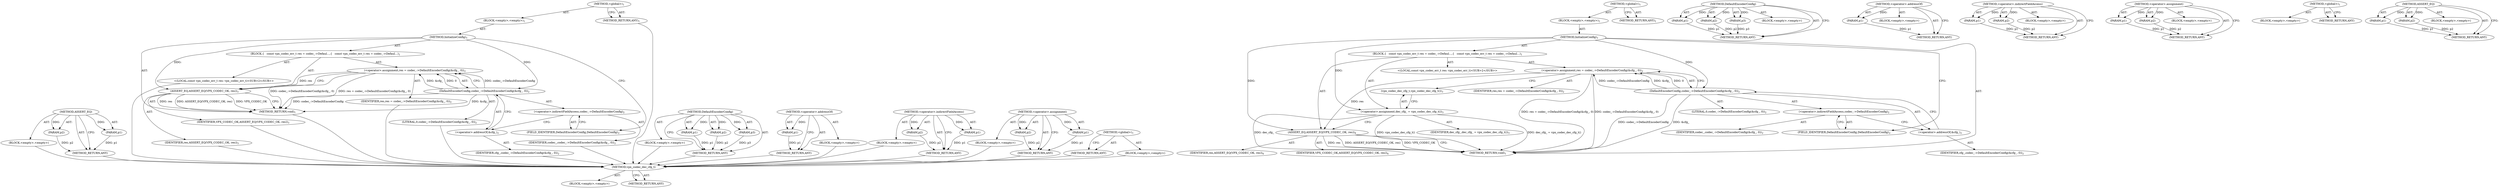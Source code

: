 digraph "ASSERT_EQ" {
vulnerable_62 [label=<(METHOD,ASSERT_EQ)>];
vulnerable_63 [label=<(PARAM,p1)>];
vulnerable_64 [label=<(PARAM,p2)>];
vulnerable_65 [label=<(BLOCK,&lt;empty&gt;,&lt;empty&gt;)>];
vulnerable_66 [label=<(METHOD_RETURN,ANY)>];
vulnerable_6 [label=<(METHOD,&lt;global&gt;)<SUB>1</SUB>>];
vulnerable_7 [label=<(BLOCK,&lt;empty&gt;,&lt;empty&gt;)<SUB>1</SUB>>];
vulnerable_8 [label=<(METHOD,InitializeConfig)<SUB>1</SUB>>];
vulnerable_9 [label=<(BLOCK,{
   const vpx_codec_err_t res = codec_-&gt;Defaul...,{
   const vpx_codec_err_t res = codec_-&gt;Defaul...)<SUB>1</SUB>>];
vulnerable_10 [label="<(LOCAL,const vpx_codec_err_t res: vpx_codec_err_t)<SUB>2</SUB>>"];
vulnerable_11 [label=<(&lt;operator&gt;.assignment,res = codec_-&gt;DefaultEncoderConfig(&amp;cfg_, 0))<SUB>2</SUB>>];
vulnerable_12 [label=<(IDENTIFIER,res,res = codec_-&gt;DefaultEncoderConfig(&amp;cfg_, 0))<SUB>2</SUB>>];
vulnerable_13 [label=<(DefaultEncoderConfig,codec_-&gt;DefaultEncoderConfig(&amp;cfg_, 0))<SUB>2</SUB>>];
vulnerable_14 [label=<(&lt;operator&gt;.indirectFieldAccess,codec_-&gt;DefaultEncoderConfig)<SUB>2</SUB>>];
vulnerable_15 [label=<(IDENTIFIER,codec_,codec_-&gt;DefaultEncoderConfig(&amp;cfg_, 0))<SUB>2</SUB>>];
vulnerable_16 [label=<(FIELD_IDENTIFIER,DefaultEncoderConfig,DefaultEncoderConfig)<SUB>2</SUB>>];
vulnerable_17 [label=<(&lt;operator&gt;.addressOf,&amp;cfg_)<SUB>2</SUB>>];
vulnerable_18 [label=<(IDENTIFIER,cfg_,codec_-&gt;DefaultEncoderConfig(&amp;cfg_, 0))<SUB>2</SUB>>];
vulnerable_19 [label=<(LITERAL,0,codec_-&gt;DefaultEncoderConfig(&amp;cfg_, 0))<SUB>2</SUB>>];
vulnerable_20 [label=<(ASSERT_EQ,ASSERT_EQ(VPX_CODEC_OK, res))<SUB>3</SUB>>];
vulnerable_21 [label=<(IDENTIFIER,VPX_CODEC_OK,ASSERT_EQ(VPX_CODEC_OK, res))<SUB>3</SUB>>];
vulnerable_22 [label=<(IDENTIFIER,res,ASSERT_EQ(VPX_CODEC_OK, res))<SUB>3</SUB>>];
vulnerable_23 [label=<(METHOD_RETURN,void)<SUB>1</SUB>>];
vulnerable_25 [label=<(METHOD_RETURN,ANY)<SUB>1</SUB>>];
vulnerable_47 [label=<(METHOD,DefaultEncoderConfig)>];
vulnerable_48 [label=<(PARAM,p1)>];
vulnerable_49 [label=<(PARAM,p2)>];
vulnerable_50 [label=<(PARAM,p3)>];
vulnerable_51 [label=<(BLOCK,&lt;empty&gt;,&lt;empty&gt;)>];
vulnerable_52 [label=<(METHOD_RETURN,ANY)>];
vulnerable_58 [label=<(METHOD,&lt;operator&gt;.addressOf)>];
vulnerable_59 [label=<(PARAM,p1)>];
vulnerable_60 [label=<(BLOCK,&lt;empty&gt;,&lt;empty&gt;)>];
vulnerable_61 [label=<(METHOD_RETURN,ANY)>];
vulnerable_53 [label=<(METHOD,&lt;operator&gt;.indirectFieldAccess)>];
vulnerable_54 [label=<(PARAM,p1)>];
vulnerable_55 [label=<(PARAM,p2)>];
vulnerable_56 [label=<(BLOCK,&lt;empty&gt;,&lt;empty&gt;)>];
vulnerable_57 [label=<(METHOD_RETURN,ANY)>];
vulnerable_42 [label=<(METHOD,&lt;operator&gt;.assignment)>];
vulnerable_43 [label=<(PARAM,p1)>];
vulnerable_44 [label=<(PARAM,p2)>];
vulnerable_45 [label=<(BLOCK,&lt;empty&gt;,&lt;empty&gt;)>];
vulnerable_46 [label=<(METHOD_RETURN,ANY)>];
vulnerable_36 [label=<(METHOD,&lt;global&gt;)<SUB>1</SUB>>];
vulnerable_37 [label=<(BLOCK,&lt;empty&gt;,&lt;empty&gt;)>];
vulnerable_38 [label=<(METHOD_RETURN,ANY)>];
fixed_65 [label=<(METHOD,vpx_codec_dec_cfg_t)>];
fixed_66 [label=<(BLOCK,&lt;empty&gt;,&lt;empty&gt;)>];
fixed_67 [label=<(METHOD_RETURN,ANY)>];
fixed_6 [label=<(METHOD,&lt;global&gt;)<SUB>1</SUB>>];
fixed_7 [label=<(BLOCK,&lt;empty&gt;,&lt;empty&gt;)<SUB>1</SUB>>];
fixed_8 [label=<(METHOD,InitializeConfig)<SUB>1</SUB>>];
fixed_9 [label=<(BLOCK,{
   const vpx_codec_err_t res = codec_-&gt;Defaul...,{
   const vpx_codec_err_t res = codec_-&gt;Defaul...)<SUB>1</SUB>>];
fixed_10 [label="<(LOCAL,const vpx_codec_err_t res: vpx_codec_err_t)<SUB>2</SUB>>"];
fixed_11 [label=<(&lt;operator&gt;.assignment,res = codec_-&gt;DefaultEncoderConfig(&amp;cfg_, 0))<SUB>2</SUB>>];
fixed_12 [label=<(IDENTIFIER,res,res = codec_-&gt;DefaultEncoderConfig(&amp;cfg_, 0))<SUB>2</SUB>>];
fixed_13 [label=<(DefaultEncoderConfig,codec_-&gt;DefaultEncoderConfig(&amp;cfg_, 0))<SUB>2</SUB>>];
fixed_14 [label=<(&lt;operator&gt;.indirectFieldAccess,codec_-&gt;DefaultEncoderConfig)<SUB>2</SUB>>];
fixed_15 [label=<(IDENTIFIER,codec_,codec_-&gt;DefaultEncoderConfig(&amp;cfg_, 0))<SUB>2</SUB>>];
fixed_16 [label=<(FIELD_IDENTIFIER,DefaultEncoderConfig,DefaultEncoderConfig)<SUB>2</SUB>>];
fixed_17 [label=<(&lt;operator&gt;.addressOf,&amp;cfg_)<SUB>2</SUB>>];
fixed_18 [label=<(IDENTIFIER,cfg_,codec_-&gt;DefaultEncoderConfig(&amp;cfg_, 0))<SUB>2</SUB>>];
fixed_19 [label=<(LITERAL,0,codec_-&gt;DefaultEncoderConfig(&amp;cfg_, 0))<SUB>2</SUB>>];
fixed_20 [label=<(&lt;operator&gt;.assignment,dec_cfg_ = vpx_codec_dec_cfg_t())<SUB>3</SUB>>];
fixed_21 [label=<(IDENTIFIER,dec_cfg_,dec_cfg_ = vpx_codec_dec_cfg_t())<SUB>3</SUB>>];
fixed_22 [label=<(vpx_codec_dec_cfg_t,vpx_codec_dec_cfg_t())<SUB>3</SUB>>];
fixed_23 [label=<(ASSERT_EQ,ASSERT_EQ(VPX_CODEC_OK, res))<SUB>4</SUB>>];
fixed_24 [label=<(IDENTIFIER,VPX_CODEC_OK,ASSERT_EQ(VPX_CODEC_OK, res))<SUB>4</SUB>>];
fixed_25 [label=<(IDENTIFIER,res,ASSERT_EQ(VPX_CODEC_OK, res))<SUB>4</SUB>>];
fixed_26 [label=<(METHOD_RETURN,void)<SUB>1</SUB>>];
fixed_28 [label=<(METHOD_RETURN,ANY)<SUB>1</SUB>>];
fixed_50 [label=<(METHOD,DefaultEncoderConfig)>];
fixed_51 [label=<(PARAM,p1)>];
fixed_52 [label=<(PARAM,p2)>];
fixed_53 [label=<(PARAM,p3)>];
fixed_54 [label=<(BLOCK,&lt;empty&gt;,&lt;empty&gt;)>];
fixed_55 [label=<(METHOD_RETURN,ANY)>];
fixed_61 [label=<(METHOD,&lt;operator&gt;.addressOf)>];
fixed_62 [label=<(PARAM,p1)>];
fixed_63 [label=<(BLOCK,&lt;empty&gt;,&lt;empty&gt;)>];
fixed_64 [label=<(METHOD_RETURN,ANY)>];
fixed_56 [label=<(METHOD,&lt;operator&gt;.indirectFieldAccess)>];
fixed_57 [label=<(PARAM,p1)>];
fixed_58 [label=<(PARAM,p2)>];
fixed_59 [label=<(BLOCK,&lt;empty&gt;,&lt;empty&gt;)>];
fixed_60 [label=<(METHOD_RETURN,ANY)>];
fixed_45 [label=<(METHOD,&lt;operator&gt;.assignment)>];
fixed_46 [label=<(PARAM,p1)>];
fixed_47 [label=<(PARAM,p2)>];
fixed_48 [label=<(BLOCK,&lt;empty&gt;,&lt;empty&gt;)>];
fixed_49 [label=<(METHOD_RETURN,ANY)>];
fixed_39 [label=<(METHOD,&lt;global&gt;)<SUB>1</SUB>>];
fixed_40 [label=<(BLOCK,&lt;empty&gt;,&lt;empty&gt;)>];
fixed_41 [label=<(METHOD_RETURN,ANY)>];
fixed_68 [label=<(METHOD,ASSERT_EQ)>];
fixed_69 [label=<(PARAM,p1)>];
fixed_70 [label=<(PARAM,p2)>];
fixed_71 [label=<(BLOCK,&lt;empty&gt;,&lt;empty&gt;)>];
fixed_72 [label=<(METHOD_RETURN,ANY)>];
vulnerable_62 -> vulnerable_63  [key=0, label="AST: "];
vulnerable_62 -> vulnerable_63  [key=1, label="DDG: "];
vulnerable_62 -> vulnerable_65  [key=0, label="AST: "];
vulnerable_62 -> vulnerable_64  [key=0, label="AST: "];
vulnerable_62 -> vulnerable_64  [key=1, label="DDG: "];
vulnerable_62 -> vulnerable_66  [key=0, label="AST: "];
vulnerable_62 -> vulnerable_66  [key=1, label="CFG: "];
vulnerable_63 -> vulnerable_66  [key=0, label="DDG: p1"];
vulnerable_64 -> vulnerable_66  [key=0, label="DDG: p2"];
vulnerable_65 -> fixed_65  [key=0];
vulnerable_66 -> fixed_65  [key=0];
vulnerable_6 -> vulnerable_7  [key=0, label="AST: "];
vulnerable_6 -> vulnerable_25  [key=0, label="AST: "];
vulnerable_6 -> vulnerable_25  [key=1, label="CFG: "];
vulnerable_7 -> vulnerable_8  [key=0, label="AST: "];
vulnerable_8 -> vulnerable_9  [key=0, label="AST: "];
vulnerable_8 -> vulnerable_23  [key=0, label="AST: "];
vulnerable_8 -> vulnerable_16  [key=0, label="CFG: "];
vulnerable_8 -> vulnerable_20  [key=0, label="DDG: "];
vulnerable_8 -> vulnerable_13  [key=0, label="DDG: "];
vulnerable_9 -> vulnerable_10  [key=0, label="AST: "];
vulnerable_9 -> vulnerable_11  [key=0, label="AST: "];
vulnerable_9 -> vulnerable_20  [key=0, label="AST: "];
vulnerable_10 -> fixed_65  [key=0];
vulnerable_11 -> vulnerable_12  [key=0, label="AST: "];
vulnerable_11 -> vulnerable_13  [key=0, label="AST: "];
vulnerable_11 -> vulnerable_20  [key=0, label="CFG: "];
vulnerable_11 -> vulnerable_20  [key=1, label="DDG: res"];
vulnerable_11 -> vulnerable_23  [key=0, label="DDG: codec_-&gt;DefaultEncoderConfig(&amp;cfg_, 0)"];
vulnerable_11 -> vulnerable_23  [key=1, label="DDG: res = codec_-&gt;DefaultEncoderConfig(&amp;cfg_, 0)"];
vulnerable_12 -> fixed_65  [key=0];
vulnerable_13 -> vulnerable_14  [key=0, label="AST: "];
vulnerable_13 -> vulnerable_17  [key=0, label="AST: "];
vulnerable_13 -> vulnerable_19  [key=0, label="AST: "];
vulnerable_13 -> vulnerable_11  [key=0, label="CFG: "];
vulnerable_13 -> vulnerable_11  [key=1, label="DDG: codec_-&gt;DefaultEncoderConfig"];
vulnerable_13 -> vulnerable_11  [key=2, label="DDG: &amp;cfg_"];
vulnerable_13 -> vulnerable_11  [key=3, label="DDG: 0"];
vulnerable_13 -> vulnerable_23  [key=0, label="DDG: codec_-&gt;DefaultEncoderConfig"];
vulnerable_13 -> vulnerable_23  [key=1, label="DDG: &amp;cfg_"];
vulnerable_14 -> vulnerable_15  [key=0, label="AST: "];
vulnerable_14 -> vulnerable_16  [key=0, label="AST: "];
vulnerable_14 -> vulnerable_17  [key=0, label="CFG: "];
vulnerable_15 -> fixed_65  [key=0];
vulnerable_16 -> vulnerable_14  [key=0, label="CFG: "];
vulnerable_17 -> vulnerable_18  [key=0, label="AST: "];
vulnerable_17 -> vulnerable_13  [key=0, label="CFG: "];
vulnerable_18 -> fixed_65  [key=0];
vulnerable_19 -> fixed_65  [key=0];
vulnerable_20 -> vulnerable_21  [key=0, label="AST: "];
vulnerable_20 -> vulnerable_22  [key=0, label="AST: "];
vulnerable_20 -> vulnerable_23  [key=0, label="CFG: "];
vulnerable_20 -> vulnerable_23  [key=1, label="DDG: res"];
vulnerable_20 -> vulnerable_23  [key=2, label="DDG: ASSERT_EQ(VPX_CODEC_OK, res)"];
vulnerable_20 -> vulnerable_23  [key=3, label="DDG: VPX_CODEC_OK"];
vulnerable_21 -> fixed_65  [key=0];
vulnerable_22 -> fixed_65  [key=0];
vulnerable_23 -> fixed_65  [key=0];
vulnerable_25 -> fixed_65  [key=0];
vulnerable_47 -> vulnerable_48  [key=0, label="AST: "];
vulnerable_47 -> vulnerable_48  [key=1, label="DDG: "];
vulnerable_47 -> vulnerable_51  [key=0, label="AST: "];
vulnerable_47 -> vulnerable_49  [key=0, label="AST: "];
vulnerable_47 -> vulnerable_49  [key=1, label="DDG: "];
vulnerable_47 -> vulnerable_52  [key=0, label="AST: "];
vulnerable_47 -> vulnerable_52  [key=1, label="CFG: "];
vulnerable_47 -> vulnerable_50  [key=0, label="AST: "];
vulnerable_47 -> vulnerable_50  [key=1, label="DDG: "];
vulnerable_48 -> vulnerable_52  [key=0, label="DDG: p1"];
vulnerable_49 -> vulnerable_52  [key=0, label="DDG: p2"];
vulnerable_50 -> vulnerable_52  [key=0, label="DDG: p3"];
vulnerable_51 -> fixed_65  [key=0];
vulnerable_52 -> fixed_65  [key=0];
vulnerable_58 -> vulnerable_59  [key=0, label="AST: "];
vulnerable_58 -> vulnerable_59  [key=1, label="DDG: "];
vulnerable_58 -> vulnerable_60  [key=0, label="AST: "];
vulnerable_58 -> vulnerable_61  [key=0, label="AST: "];
vulnerable_58 -> vulnerable_61  [key=1, label="CFG: "];
vulnerable_59 -> vulnerable_61  [key=0, label="DDG: p1"];
vulnerable_60 -> fixed_65  [key=0];
vulnerable_61 -> fixed_65  [key=0];
vulnerable_53 -> vulnerable_54  [key=0, label="AST: "];
vulnerable_53 -> vulnerable_54  [key=1, label="DDG: "];
vulnerable_53 -> vulnerable_56  [key=0, label="AST: "];
vulnerable_53 -> vulnerable_55  [key=0, label="AST: "];
vulnerable_53 -> vulnerable_55  [key=1, label="DDG: "];
vulnerable_53 -> vulnerable_57  [key=0, label="AST: "];
vulnerable_53 -> vulnerable_57  [key=1, label="CFG: "];
vulnerable_54 -> vulnerable_57  [key=0, label="DDG: p1"];
vulnerable_55 -> vulnerable_57  [key=0, label="DDG: p2"];
vulnerable_56 -> fixed_65  [key=0];
vulnerable_57 -> fixed_65  [key=0];
vulnerable_42 -> vulnerable_43  [key=0, label="AST: "];
vulnerable_42 -> vulnerable_43  [key=1, label="DDG: "];
vulnerable_42 -> vulnerable_45  [key=0, label="AST: "];
vulnerable_42 -> vulnerable_44  [key=0, label="AST: "];
vulnerable_42 -> vulnerable_44  [key=1, label="DDG: "];
vulnerable_42 -> vulnerable_46  [key=0, label="AST: "];
vulnerable_42 -> vulnerable_46  [key=1, label="CFG: "];
vulnerable_43 -> vulnerable_46  [key=0, label="DDG: p1"];
vulnerable_44 -> vulnerable_46  [key=0, label="DDG: p2"];
vulnerable_45 -> fixed_65  [key=0];
vulnerable_46 -> fixed_65  [key=0];
vulnerable_36 -> vulnerable_37  [key=0, label="AST: "];
vulnerable_36 -> vulnerable_38  [key=0, label="AST: "];
vulnerable_36 -> vulnerable_38  [key=1, label="CFG: "];
vulnerable_37 -> fixed_65  [key=0];
vulnerable_38 -> fixed_65  [key=0];
fixed_65 -> fixed_66  [key=0, label="AST: "];
fixed_65 -> fixed_67  [key=0, label="AST: "];
fixed_65 -> fixed_67  [key=1, label="CFG: "];
fixed_6 -> fixed_7  [key=0, label="AST: "];
fixed_6 -> fixed_28  [key=0, label="AST: "];
fixed_6 -> fixed_28  [key=1, label="CFG: "];
fixed_7 -> fixed_8  [key=0, label="AST: "];
fixed_8 -> fixed_9  [key=0, label="AST: "];
fixed_8 -> fixed_26  [key=0, label="AST: "];
fixed_8 -> fixed_16  [key=0, label="CFG: "];
fixed_8 -> fixed_20  [key=0, label="DDG: "];
fixed_8 -> fixed_23  [key=0, label="DDG: "];
fixed_8 -> fixed_13  [key=0, label="DDG: "];
fixed_9 -> fixed_10  [key=0, label="AST: "];
fixed_9 -> fixed_11  [key=0, label="AST: "];
fixed_9 -> fixed_20  [key=0, label="AST: "];
fixed_9 -> fixed_23  [key=0, label="AST: "];
fixed_11 -> fixed_12  [key=0, label="AST: "];
fixed_11 -> fixed_13  [key=0, label="AST: "];
fixed_11 -> fixed_22  [key=0, label="CFG: "];
fixed_11 -> fixed_26  [key=0, label="DDG: codec_-&gt;DefaultEncoderConfig(&amp;cfg_, 0)"];
fixed_11 -> fixed_26  [key=1, label="DDG: res = codec_-&gt;DefaultEncoderConfig(&amp;cfg_, 0)"];
fixed_11 -> fixed_23  [key=0, label="DDG: res"];
fixed_13 -> fixed_14  [key=0, label="AST: "];
fixed_13 -> fixed_17  [key=0, label="AST: "];
fixed_13 -> fixed_19  [key=0, label="AST: "];
fixed_13 -> fixed_11  [key=0, label="CFG: "];
fixed_13 -> fixed_11  [key=1, label="DDG: codec_-&gt;DefaultEncoderConfig"];
fixed_13 -> fixed_11  [key=2, label="DDG: &amp;cfg_"];
fixed_13 -> fixed_11  [key=3, label="DDG: 0"];
fixed_13 -> fixed_26  [key=0, label="DDG: codec_-&gt;DefaultEncoderConfig"];
fixed_13 -> fixed_26  [key=1, label="DDG: &amp;cfg_"];
fixed_14 -> fixed_15  [key=0, label="AST: "];
fixed_14 -> fixed_16  [key=0, label="AST: "];
fixed_14 -> fixed_17  [key=0, label="CFG: "];
fixed_16 -> fixed_14  [key=0, label="CFG: "];
fixed_17 -> fixed_18  [key=0, label="AST: "];
fixed_17 -> fixed_13  [key=0, label="CFG: "];
fixed_20 -> fixed_21  [key=0, label="AST: "];
fixed_20 -> fixed_22  [key=0, label="AST: "];
fixed_20 -> fixed_23  [key=0, label="CFG: "];
fixed_20 -> fixed_26  [key=0, label="DDG: vpx_codec_dec_cfg_t()"];
fixed_20 -> fixed_26  [key=1, label="DDG: dec_cfg_ = vpx_codec_dec_cfg_t()"];
fixed_20 -> fixed_26  [key=2, label="DDG: dec_cfg_"];
fixed_22 -> fixed_20  [key=0, label="CFG: "];
fixed_23 -> fixed_24  [key=0, label="AST: "];
fixed_23 -> fixed_25  [key=0, label="AST: "];
fixed_23 -> fixed_26  [key=0, label="CFG: "];
fixed_23 -> fixed_26  [key=1, label="DDG: res"];
fixed_23 -> fixed_26  [key=2, label="DDG: ASSERT_EQ(VPX_CODEC_OK, res)"];
fixed_23 -> fixed_26  [key=3, label="DDG: VPX_CODEC_OK"];
fixed_50 -> fixed_51  [key=0, label="AST: "];
fixed_50 -> fixed_51  [key=1, label="DDG: "];
fixed_50 -> fixed_54  [key=0, label="AST: "];
fixed_50 -> fixed_52  [key=0, label="AST: "];
fixed_50 -> fixed_52  [key=1, label="DDG: "];
fixed_50 -> fixed_55  [key=0, label="AST: "];
fixed_50 -> fixed_55  [key=1, label="CFG: "];
fixed_50 -> fixed_53  [key=0, label="AST: "];
fixed_50 -> fixed_53  [key=1, label="DDG: "];
fixed_51 -> fixed_55  [key=0, label="DDG: p1"];
fixed_52 -> fixed_55  [key=0, label="DDG: p2"];
fixed_53 -> fixed_55  [key=0, label="DDG: p3"];
fixed_61 -> fixed_62  [key=0, label="AST: "];
fixed_61 -> fixed_62  [key=1, label="DDG: "];
fixed_61 -> fixed_63  [key=0, label="AST: "];
fixed_61 -> fixed_64  [key=0, label="AST: "];
fixed_61 -> fixed_64  [key=1, label="CFG: "];
fixed_62 -> fixed_64  [key=0, label="DDG: p1"];
fixed_56 -> fixed_57  [key=0, label="AST: "];
fixed_56 -> fixed_57  [key=1, label="DDG: "];
fixed_56 -> fixed_59  [key=0, label="AST: "];
fixed_56 -> fixed_58  [key=0, label="AST: "];
fixed_56 -> fixed_58  [key=1, label="DDG: "];
fixed_56 -> fixed_60  [key=0, label="AST: "];
fixed_56 -> fixed_60  [key=1, label="CFG: "];
fixed_57 -> fixed_60  [key=0, label="DDG: p1"];
fixed_58 -> fixed_60  [key=0, label="DDG: p2"];
fixed_45 -> fixed_46  [key=0, label="AST: "];
fixed_45 -> fixed_46  [key=1, label="DDG: "];
fixed_45 -> fixed_48  [key=0, label="AST: "];
fixed_45 -> fixed_47  [key=0, label="AST: "];
fixed_45 -> fixed_47  [key=1, label="DDG: "];
fixed_45 -> fixed_49  [key=0, label="AST: "];
fixed_45 -> fixed_49  [key=1, label="CFG: "];
fixed_46 -> fixed_49  [key=0, label="DDG: p1"];
fixed_47 -> fixed_49  [key=0, label="DDG: p2"];
fixed_39 -> fixed_40  [key=0, label="AST: "];
fixed_39 -> fixed_41  [key=0, label="AST: "];
fixed_39 -> fixed_41  [key=1, label="CFG: "];
fixed_68 -> fixed_69  [key=0, label="AST: "];
fixed_68 -> fixed_69  [key=1, label="DDG: "];
fixed_68 -> fixed_71  [key=0, label="AST: "];
fixed_68 -> fixed_70  [key=0, label="AST: "];
fixed_68 -> fixed_70  [key=1, label="DDG: "];
fixed_68 -> fixed_72  [key=0, label="AST: "];
fixed_68 -> fixed_72  [key=1, label="CFG: "];
fixed_69 -> fixed_72  [key=0, label="DDG: p1"];
fixed_70 -> fixed_72  [key=0, label="DDG: p2"];
}
